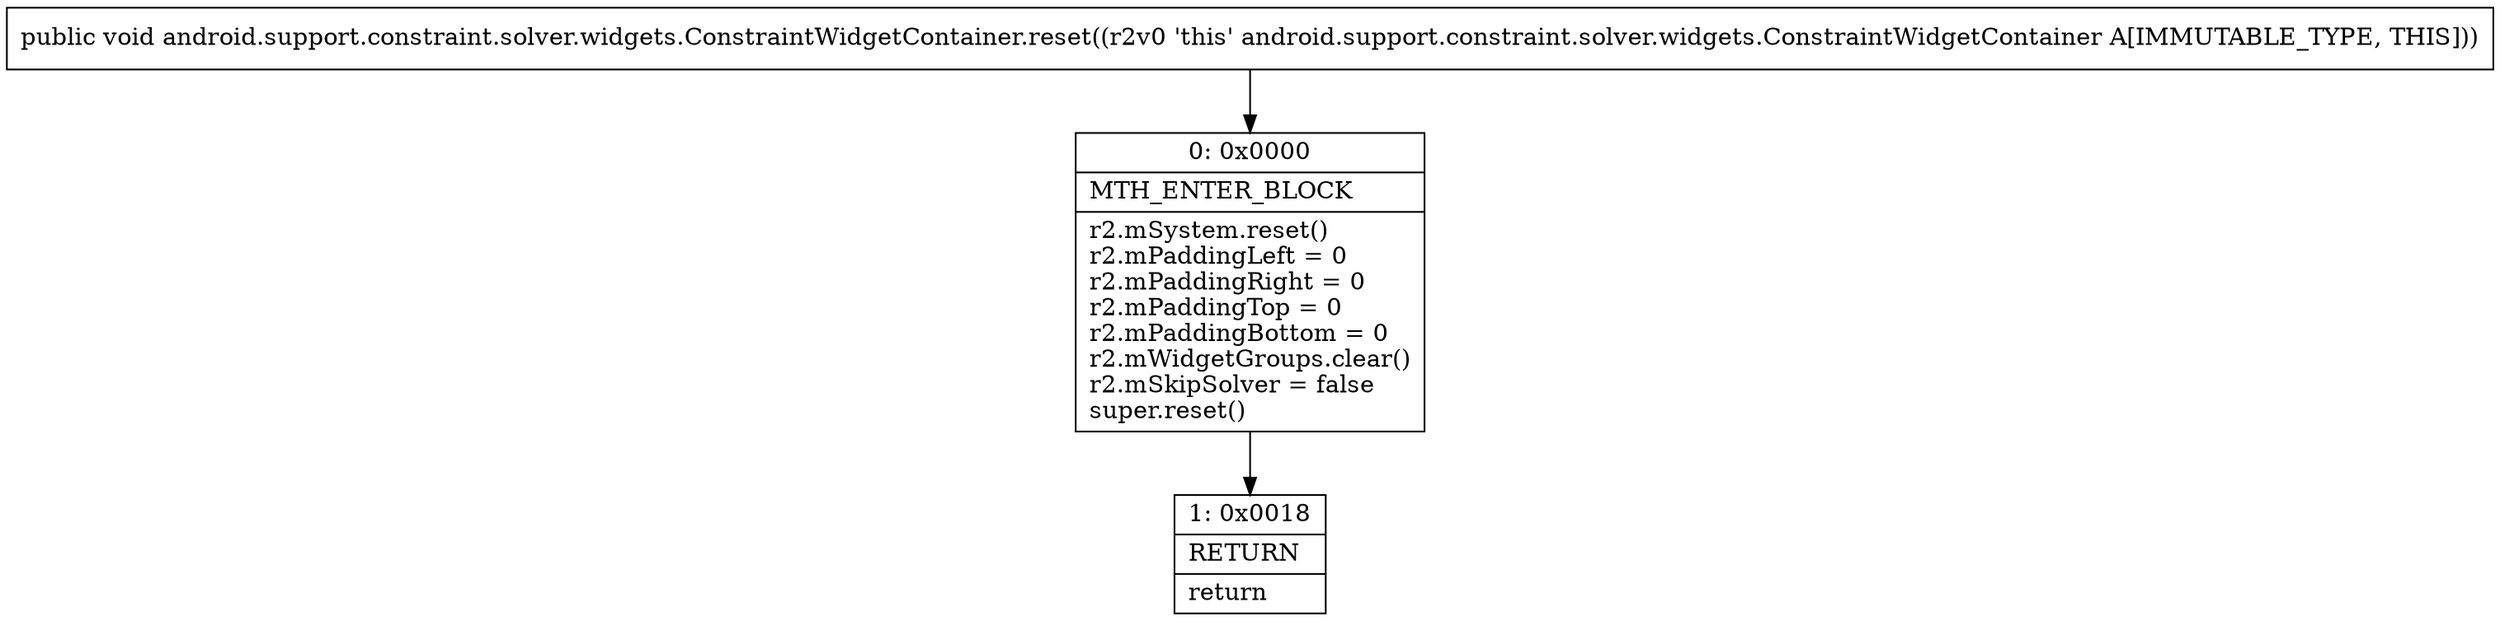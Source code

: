 digraph "CFG forandroid.support.constraint.solver.widgets.ConstraintWidgetContainer.reset()V" {
Node_0 [shape=record,label="{0\:\ 0x0000|MTH_ENTER_BLOCK\l|r2.mSystem.reset()\lr2.mPaddingLeft = 0\lr2.mPaddingRight = 0\lr2.mPaddingTop = 0\lr2.mPaddingBottom = 0\lr2.mWidgetGroups.clear()\lr2.mSkipSolver = false\lsuper.reset()\l}"];
Node_1 [shape=record,label="{1\:\ 0x0018|RETURN\l|return\l}"];
MethodNode[shape=record,label="{public void android.support.constraint.solver.widgets.ConstraintWidgetContainer.reset((r2v0 'this' android.support.constraint.solver.widgets.ConstraintWidgetContainer A[IMMUTABLE_TYPE, THIS])) }"];
MethodNode -> Node_0;
Node_0 -> Node_1;
}

